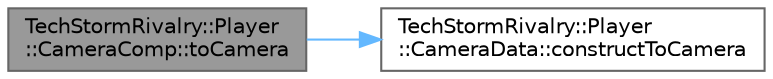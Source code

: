 digraph "TechStormRivalry::Player::CameraComp::toCamera"
{
 // LATEX_PDF_SIZE
  bgcolor="transparent";
  edge [fontname=Helvetica,fontsize=10,labelfontname=Helvetica,labelfontsize=10];
  node [fontname=Helvetica,fontsize=10,shape=box,height=0.2,width=0.4];
  rankdir="LR";
  Node1 [id="Node000001",label="TechStormRivalry::Player\l::CameraComp::toCamera",height=0.2,width=0.4,color="gray40", fillcolor="grey60", style="filled", fontcolor="black",tooltip=" "];
  Node1 -> Node2 [id="edge1_Node000001_Node000002",color="steelblue1",style="solid",tooltip=" "];
  Node2 [id="Node000002",label="TechStormRivalry::Player\l::CameraData::constructToCamera",height=0.2,width=0.4,color="grey40", fillcolor="white", style="filled",URL="$class_tech_storm_rivalry_1_1_player_1_1_camera_data.html#a4cd70b96863bdba6e23a68ea4aa6ab4b",tooltip=" "];
}
